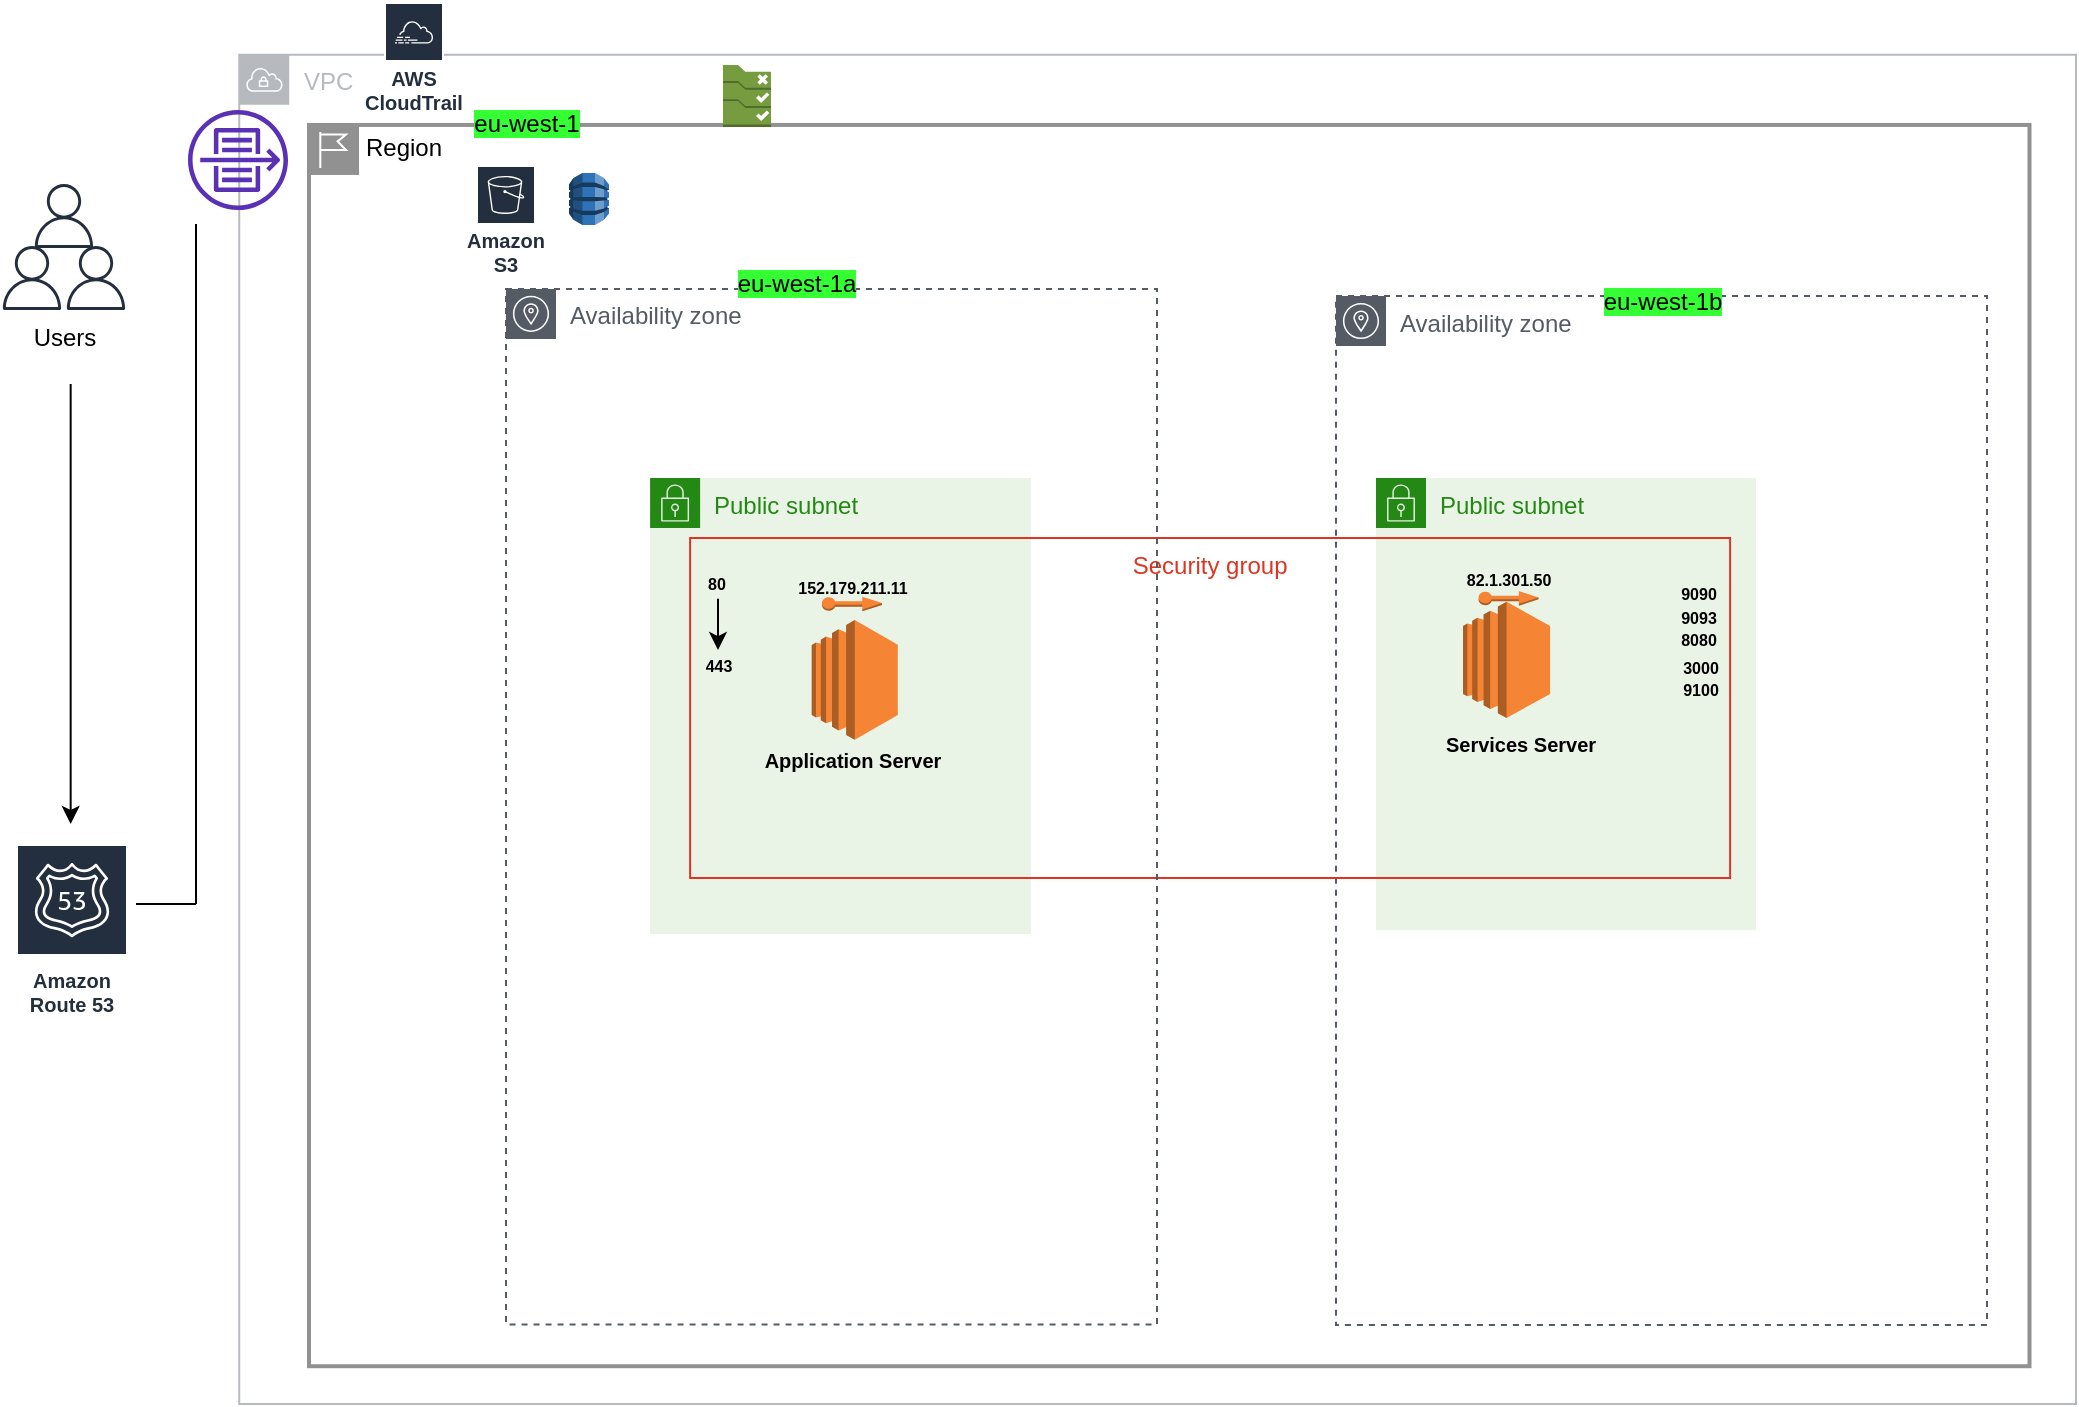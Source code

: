 <mxfile version="13.0.1" type="device"><diagram id="Ht1M8jgEwFfnCIfOTk4-" name="Page-1"><mxGraphModel dx="1685" dy="843" grid="1" gridSize="10" guides="1" tooltips="1" connect="1" arrows="1" fold="1" page="1" pageScale="1" pageWidth="1169" pageHeight="827" math="0" shadow="0"><root><mxCell id="0"/><mxCell id="1" parent="0"/><mxCell id="4hxOiwEDf_cxYio3ehbI-3" value="" style="group" parent="1" vertex="1" connectable="0"><mxGeometry x="190" y="80" width="930" height="680" as="geometry"/></mxCell><mxCell id="4hxOiwEDf_cxYio3ehbI-1" value="VPC" style="outlineConnect=0;gradientColor=none;html=1;whiteSpace=wrap;fontSize=12;fontStyle=0;shape=mxgraph.aws4.group;grIcon=mxgraph.aws4.group_vpc;strokeColor=#B6BABF;fillColor=none;verticalAlign=top;align=left;spacingLeft=30;fontColor=#B6BABF;dashed=0;" parent="4hxOiwEDf_cxYio3ehbI-3" vertex="1"><mxGeometry x="11.625" y="5.397" width="918.375" height="674.603" as="geometry"/></mxCell><mxCell id="4hxOiwEDf_cxYio3ehbI-36" value="" style="outlineConnect=0;fontColor=#232F3E;gradientColor=none;fillColor=#5A30B5;strokeColor=none;dashed=0;verticalLabelPosition=bottom;verticalAlign=top;align=center;html=1;fontSize=12;fontStyle=0;aspect=fixed;pointerEvents=1;shape=mxgraph.aws4.flow_logs;" parent="4hxOiwEDf_cxYio3ehbI-3" vertex="1"><mxGeometry x="-14" y="33" width="50" height="50" as="geometry"/></mxCell><mxCell id="4hxOiwEDf_cxYio3ehbI-41" value="" style="group" parent="4hxOiwEDf_cxYio3ehbI-3" vertex="1" connectable="0"><mxGeometry x="46.5" y="13" width="860.25" height="648.111" as="geometry"/></mxCell><mxCell id="4hxOiwEDf_cxYio3ehbI-19" value="Region" style="shape=mxgraph.ibm.box;prType=region;fontStyle=0;verticalAlign=top;align=left;spacingLeft=32;spacingTop=4;fillColor=none;rounded=0;whiteSpace=wrap;html=1;strokeColor=#919191;strokeWidth=2;dashed=0;container=1;spacing=-4;collapsible=0;" parent="4hxOiwEDf_cxYio3ehbI-41" vertex="1"><mxGeometry y="27.476" width="860.25" height="620.635" as="geometry"/></mxCell><mxCell id="4hxOiwEDf_cxYio3ehbI-23" value="&lt;span style=&quot;background-color: rgb(51 , 255 , 51)&quot;&gt;eu-west-1&lt;/span&gt;" style="text;html=1;resizable=0;autosize=1;align=center;verticalAlign=middle;points=[];fillColor=none;strokeColor=none;rounded=0;" parent="4hxOiwEDf_cxYio3ehbI-19" vertex="1"><mxGeometry x="73.5" y="-10.476" width="70" height="20" as="geometry"/></mxCell><mxCell id="4hxOiwEDf_cxYio3ehbI-39" value="" style="outlineConnect=0;dashed=0;verticalLabelPosition=bottom;verticalAlign=top;align=center;html=1;shape=mxgraph.aws3.config_rule;fillColor=#759C3E;gradientColor=none;" parent="4hxOiwEDf_cxYio3ehbI-19" vertex="1"><mxGeometry x="207" y="-30" width="24" height="31" as="geometry"/></mxCell><mxCell id="LFQnLahyKfaV2uwrGZC0-2" value="Amazon S3" style="outlineConnect=0;fontColor=#232F3E;gradientColor=none;strokeColor=#ffffff;fillColor=#232F3E;dashed=0;verticalLabelPosition=middle;verticalAlign=bottom;align=center;html=1;whiteSpace=wrap;fontSize=10;fontStyle=1;spacing=3;shape=mxgraph.aws4.productIcon;prIcon=mxgraph.aws4.s3;" parent="4hxOiwEDf_cxYio3ehbI-19" vertex="1"><mxGeometry x="83.5" y="20.004" width="30" height="60" as="geometry"/></mxCell><mxCell id="4hxOiwEDf_cxYio3ehbI-21" value="Availability zone" style="outlineConnect=0;gradientColor=none;html=1;whiteSpace=wrap;fontSize=12;fontStyle=0;shape=mxgraph.aws4.group;grIcon=mxgraph.aws4.group_availability_zone;strokeColor=#545B64;fillColor=none;verticalAlign=top;align=left;spacingLeft=30;fontColor=#545B64;dashed=1;" parent="4hxOiwEDf_cxYio3ehbI-19" vertex="1"><mxGeometry x="513.5" y="85.545" width="325.5" height="514.455" as="geometry"/></mxCell><mxCell id="4hxOiwEDf_cxYio3ehbI-26" value="&lt;span style=&quot;background-color: rgb(51 , 255 , 51)&quot;&gt;eu-west-1b&lt;/span&gt;" style="text;html=1;resizable=0;autosize=1;align=center;verticalAlign=middle;points=[];fillColor=none;strokeColor=none;rounded=0;" parent="4hxOiwEDf_cxYio3ehbI-19" vertex="1"><mxGeometry x="641.25" y="78.163" width="70" height="20" as="geometry"/></mxCell><mxCell id="LFQnLahyKfaV2uwrGZC0-48" value="" style="outlineConnect=0;dashed=0;verticalLabelPosition=bottom;verticalAlign=top;align=center;html=1;shape=mxgraph.aws3.dynamo_db;fillColor=#2E73B8;gradientColor=none;" parent="4hxOiwEDf_cxYio3ehbI-19" vertex="1"><mxGeometry x="130" y="24" width="20" height="26" as="geometry"/></mxCell><mxCell id="LFQnLahyKfaV2uwrGZC0-111" value="" style="group" parent="4hxOiwEDf_cxYio3ehbI-19" vertex="1" connectable="0"><mxGeometry x="553.5" y="176.52" width="170" height="314.004" as="geometry"/></mxCell><mxCell id="LFQnLahyKfaV2uwrGZC0-109" value="Public subnet" style="points=[[0,0],[0.25,0],[0.5,0],[0.75,0],[1,0],[1,0.25],[1,0.5],[1,0.75],[1,1],[0.75,1],[0.5,1],[0.25,1],[0,1],[0,0.75],[0,0.5],[0,0.25]];outlineConnect=0;gradientColor=none;html=1;whiteSpace=wrap;fontSize=12;fontStyle=0;shape=mxgraph.aws4.group;grIcon=mxgraph.aws4.group_security_group;grStroke=0;strokeColor=#248814;fillColor=#E9F3E6;verticalAlign=top;align=left;spacingLeft=30;fontColor=#248814;dashed=0;" parent="LFQnLahyKfaV2uwrGZC0-111" vertex="1"><mxGeometry x="-20" width="190" height="226.15" as="geometry"/></mxCell><mxCell id="LFQnLahyKfaV2uwrGZC0-44" value="" style="group" parent="LFQnLahyKfaV2uwrGZC0-111" vertex="1" connectable="0"><mxGeometry x="-382.94" y="0.004" width="540" height="314" as="geometry"/></mxCell><mxCell id="LFQnLahyKfaV2uwrGZC0-16" value="Public subnet" style="points=[[0,0],[0.25,0],[0.5,0],[0.75,0],[1,0],[1,0.25],[1,0.5],[1,0.75],[1,1],[0.75,1],[0.5,1],[0.25,1],[0,1],[0,0.75],[0,0.5],[0,0.25]];outlineConnect=0;gradientColor=none;html=1;whiteSpace=wrap;fontSize=12;fontStyle=0;shape=mxgraph.aws4.group;grIcon=mxgraph.aws4.group_security_group;grStroke=0;strokeColor=#248814;fillColor=#E9F3E6;verticalAlign=top;align=left;spacingLeft=30;fontColor=#248814;dashed=0;" parent="LFQnLahyKfaV2uwrGZC0-44" vertex="1"><mxGeometry width="190.38" height="228" as="geometry"/></mxCell><mxCell id="MPBI4vENH0jxkH9WE2M5-2" value="Security group" style="fillColor=none;strokeColor=#DD3522;verticalAlign=top;fontStyle=0;fontColor=#DD3522;" parent="LFQnLahyKfaV2uwrGZC0-44" vertex="1"><mxGeometry x="20" y="30" width="520" height="170" as="geometry"/></mxCell><mxCell id="LFQnLahyKfaV2uwrGZC0-43" value="" style="group" parent="LFQnLahyKfaV2uwrGZC0-44" vertex="1" connectable="0"><mxGeometry x="55.76" y="71" width="90.1" height="83.88" as="geometry"/></mxCell><mxCell id="LFQnLahyKfaV2uwrGZC0-41" value="" style="outlineConnect=0;dashed=0;verticalLabelPosition=bottom;verticalAlign=top;align=center;html=1;shape=mxgraph.aws3.ec2;fillColor=#F58534;gradientColor=none;" parent="LFQnLahyKfaV2uwrGZC0-43" vertex="1"><mxGeometry x="25.028" width="43.048" height="59.914" as="geometry"/></mxCell><mxCell id="LFQnLahyKfaV2uwrGZC0-42" value="&lt;b&gt;&lt;font style=&quot;font-size: 10px&quot;&gt;Application Server&lt;/font&gt;&lt;/b&gt;" style="text;html=1;resizable=0;autosize=1;align=center;verticalAlign=middle;points=[];fillColor=none;strokeColor=none;rounded=0;" parent="LFQnLahyKfaV2uwrGZC0-43" vertex="1"><mxGeometry x="-4.733" y="59.914" width="100" height="20" as="geometry"/></mxCell><mxCell id="MPBI4vENH0jxkH9WE2M5-4" value="&lt;b&gt;&lt;font style=&quot;font-size: 8px&quot;&gt;80&lt;/font&gt;&lt;/b&gt;" style="text;html=1;resizable=0;autosize=1;align=center;verticalAlign=middle;points=[];fillColor=none;strokeColor=none;rounded=0;" parent="LFQnLahyKfaV2uwrGZC0-44" vertex="1"><mxGeometry x="22.937" y="41.884" width="20" height="20" as="geometry"/></mxCell><mxCell id="MPBI4vENH0jxkH9WE2M5-20" value="" style="outlineConnect=0;dashed=0;verticalLabelPosition=bottom;verticalAlign=top;align=center;html=1;shape=mxgraph.aws3.ec2;fillColor=#F58534;gradientColor=none;" parent="LFQnLahyKfaV2uwrGZC0-44" vertex="1"><mxGeometry x="406.44" y="61.88" width="43.56" height="58.12" as="geometry"/></mxCell><mxCell id="MPBI4vENH0jxkH9WE2M5-21" value="&lt;b&gt;&lt;font style=&quot;font-size: 10px&quot;&gt;Services Server&lt;/font&gt;&lt;/b&gt;" style="text;html=1;resizable=0;autosize=1;align=center;verticalAlign=middle;points=[];fillColor=none;strokeColor=none;rounded=0;" parent="LFQnLahyKfaV2uwrGZC0-44" vertex="1"><mxGeometry x="389.997" y="123.004" width="90" height="20" as="geometry"/></mxCell><mxCell id="MPBI4vENH0jxkH9WE2M5-25" value="" style="outlineConnect=0;dashed=0;verticalLabelPosition=bottom;verticalAlign=top;align=center;html=1;shape=mxgraph.aws3.elastic_ip;fillColor=#F58534;gradientColor=none;" parent="LFQnLahyKfaV2uwrGZC0-44" vertex="1"><mxGeometry x="414.22" y="56.55" width="30" height="7.33" as="geometry"/></mxCell><mxCell id="MPBI4vENH0jxkH9WE2M5-27" value="&lt;span style=&quot;font-size: 8px&quot;&gt;&lt;b&gt;82.1.301.50&lt;/b&gt;&lt;/span&gt;" style="text;html=1;resizable=0;autosize=1;align=center;verticalAlign=middle;points=[];fillColor=none;strokeColor=none;rounded=0;" parent="LFQnLahyKfaV2uwrGZC0-44" vertex="1"><mxGeometry x="399.217" y="39.884" width="60" height="20" as="geometry"/></mxCell><mxCell id="4hxOiwEDf_cxYio3ehbI-16" value="" style="group" parent="1" vertex="1" connectable="0"><mxGeometry x="82" y="150" width="64" height="87" as="geometry"/></mxCell><mxCell id="4hxOiwEDf_cxYio3ehbI-13" value="" style="group" parent="4hxOiwEDf_cxYio3ehbI-16" vertex="1" connectable="0"><mxGeometry width="64" height="63" as="geometry"/></mxCell><mxCell id="4hxOiwEDf_cxYio3ehbI-8" value="" style="outlineConnect=0;fontColor=#232F3E;gradientColor=none;fillColor=#232F3E;strokeColor=none;dashed=0;verticalLabelPosition=bottom;verticalAlign=top;align=center;html=1;fontSize=12;fontStyle=0;aspect=fixed;pointerEvents=1;shape=mxgraph.aws4.user;" parent="4hxOiwEDf_cxYio3ehbI-13" vertex="1"><mxGeometry y="31" width="32" height="32" as="geometry"/></mxCell><mxCell id="4hxOiwEDf_cxYio3ehbI-11" value="" style="outlineConnect=0;fontColor=#232F3E;gradientColor=none;fillColor=#232F3E;strokeColor=none;dashed=0;verticalLabelPosition=bottom;verticalAlign=top;align=center;html=1;fontSize=12;fontStyle=0;aspect=fixed;pointerEvents=1;shape=mxgraph.aws4.user;" parent="4hxOiwEDf_cxYio3ehbI-13" vertex="1"><mxGeometry x="32" y="31" width="32" height="32" as="geometry"/></mxCell><mxCell id="4hxOiwEDf_cxYio3ehbI-10" value="" style="outlineConnect=0;fontColor=#232F3E;gradientColor=none;fillColor=#232F3E;strokeColor=none;dashed=0;verticalLabelPosition=bottom;verticalAlign=top;align=center;html=1;fontSize=12;fontStyle=0;aspect=fixed;pointerEvents=1;shape=mxgraph.aws4.user;" parent="4hxOiwEDf_cxYio3ehbI-13" vertex="1"><mxGeometry x="16" width="32" height="32" as="geometry"/></mxCell><mxCell id="4hxOiwEDf_cxYio3ehbI-14" value="Users" style="text;html=1;resizable=0;autosize=1;align=center;verticalAlign=middle;points=[];fillColor=none;strokeColor=none;rounded=0;" parent="4hxOiwEDf_cxYio3ehbI-16" vertex="1"><mxGeometry x="7" y="67" width="50" height="20" as="geometry"/></mxCell><mxCell id="4hxOiwEDf_cxYio3ehbI-17" value="Amazon Route 53" style="outlineConnect=0;fontColor=#232F3E;gradientColor=none;strokeColor=#ffffff;fillColor=#232F3E;dashed=0;verticalLabelPosition=middle;verticalAlign=bottom;align=center;html=1;whiteSpace=wrap;fontSize=10;fontStyle=1;spacing=3;shape=mxgraph.aws4.productIcon;prIcon=mxgraph.aws4.route_53;" parent="1" vertex="1"><mxGeometry x="90" y="480" width="56" height="90" as="geometry"/></mxCell><mxCell id="4hxOiwEDf_cxYio3ehbI-38" value="AWS&#10;CloudTrail" style="outlineConnect=0;fontColor=#232F3E;gradientColor=none;strokeColor=#ffffff;fillColor=#232F3E;dashed=0;verticalLabelPosition=middle;verticalAlign=bottom;align=center;html=1;whiteSpace=wrap;fontSize=10;fontStyle=1;spacing=3;shape=mxgraph.aws4.productIcon;prIcon=mxgraph.aws4.cloudtrail;" parent="1" vertex="1"><mxGeometry x="274" y="59" width="30" height="60" as="geometry"/></mxCell><mxCell id="LFQnLahyKfaV2uwrGZC0-5" value="" style="endArrow=classic;html=1;" parent="1" edge="1"><mxGeometry width="50" height="50" relative="1" as="geometry"><mxPoint x="117.33" y="250" as="sourcePoint"/><mxPoint x="117.33" y="470" as="targetPoint"/></mxGeometry></mxCell><mxCell id="LFQnLahyKfaV2uwrGZC0-10" value="" style="endArrow=none;html=1;" parent="1" edge="1"><mxGeometry width="50" height="50" relative="1" as="geometry"><mxPoint x="180" y="510" as="sourcePoint"/><mxPoint x="180" y="170" as="targetPoint"/></mxGeometry></mxCell><mxCell id="LFQnLahyKfaV2uwrGZC0-11" value="" style="endArrow=none;html=1;" parent="1" edge="1"><mxGeometry width="50" height="50" relative="1" as="geometry"><mxPoint x="150" y="510" as="sourcePoint"/><mxPoint x="180" y="510" as="targetPoint"/></mxGeometry></mxCell><mxCell id="4hxOiwEDf_cxYio3ehbI-20" value="Availability zone" style="outlineConnect=0;gradientColor=none;html=1;whiteSpace=wrap;fontSize=12;fontStyle=0;shape=mxgraph.aws4.group;grIcon=mxgraph.aws4.group_availability_zone;strokeColor=#545B64;fillColor=none;verticalAlign=top;align=left;spacingLeft=30;fontColor=#545B64;dashed=1;" parent="1" vertex="1"><mxGeometry x="335" y="202.44" width="325.5" height="517.78" as="geometry"/></mxCell><mxCell id="4hxOiwEDf_cxYio3ehbI-25" value="&lt;span style=&quot;background-color: rgb(51 , 255 , 51)&quot;&gt;eu-west-1a&lt;/span&gt;" style="text;html=1;resizable=0;autosize=1;align=center;verticalAlign=middle;points=[];fillColor=none;strokeColor=none;rounded=0;" parent="1" vertex="1"><mxGeometry x="444.62" y="190" width="70" height="20" as="geometry"/></mxCell><mxCell id="EJLRSNUfBV3RQpEbHgfo-7" value="" style="edgeStyle=orthogonalEdgeStyle;rounded=0;orthogonalLoop=1;jettySize=auto;html=1;" edge="1" parent="1"><mxGeometry relative="1" as="geometry"><mxPoint x="441" y="357.334" as="sourcePoint"/><mxPoint x="441" y="383.004" as="targetPoint"/></mxGeometry></mxCell><mxCell id="MPBI4vENH0jxkH9WE2M5-6" value="&lt;b&gt;&lt;font style=&quot;font-size: 8px&quot;&gt;443&lt;/font&gt;&lt;/b&gt;" style="text;html=1;resizable=0;autosize=1;align=center;verticalAlign=middle;points=[];fillColor=none;strokeColor=none;rounded=0;" parent="1" vertex="1"><mxGeometry x="425.997" y="380.334" width="30" height="20" as="geometry"/></mxCell><mxCell id="MPBI4vENH0jxkH9WE2M5-7" value="&lt;b&gt;&lt;font style=&quot;font-size: 8px&quot;&gt;8080&lt;/font&gt;&lt;/b&gt;" style="text;html=1;resizable=0;autosize=1;align=center;verticalAlign=middle;points=[];fillColor=none;strokeColor=none;rounded=0;" parent="1" vertex="1"><mxGeometry x="915.557" y="367.334" width="30" height="20" as="geometry"/></mxCell><mxCell id="MPBI4vENH0jxkH9WE2M5-10" value="&lt;b&gt;&lt;font style=&quot;font-size: 8px&quot;&gt;9090&lt;/font&gt;&lt;/b&gt;" style="text;html=1;resizable=0;autosize=1;align=center;verticalAlign=middle;points=[];fillColor=none;strokeColor=none;rounded=0;" parent="1" vertex="1"><mxGeometry x="915.557" y="344.334" width="30" height="20" as="geometry"/></mxCell><mxCell id="MPBI4vENH0jxkH9WE2M5-11" value="&lt;b&gt;&lt;font style=&quot;font-size: 8px&quot;&gt;9100&lt;/font&gt;&lt;/b&gt;" style="text;html=1;resizable=0;autosize=1;align=center;verticalAlign=middle;points=[];fillColor=none;strokeColor=none;rounded=0;" parent="1" vertex="1"><mxGeometry x="916.557" y="392.334" width="30" height="20" as="geometry"/></mxCell><mxCell id="MPBI4vENH0jxkH9WE2M5-15" value="&lt;b&gt;&lt;font style=&quot;font-size: 8px&quot;&gt;9093&lt;/font&gt;&lt;/b&gt;" style="text;html=1;resizable=0;autosize=1;align=center;verticalAlign=middle;points=[];fillColor=none;strokeColor=none;rounded=0;" parent="1" vertex="1"><mxGeometry x="915.557" y="356.004" width="30" height="20" as="geometry"/></mxCell><mxCell id="MPBI4vENH0jxkH9WE2M5-19" value="&lt;b&gt;&lt;font style=&quot;font-size: 8px&quot;&gt;3000&lt;/font&gt;&lt;/b&gt;" style="text;html=1;resizable=0;autosize=1;align=center;verticalAlign=middle;points=[];fillColor=none;strokeColor=none;rounded=0;" parent="1" vertex="1"><mxGeometry x="916.557" y="381.004" width="30" height="20" as="geometry"/></mxCell><mxCell id="MPBI4vENH0jxkH9WE2M5-24" value="" style="outlineConnect=0;dashed=0;verticalLabelPosition=bottom;verticalAlign=top;align=center;html=1;shape=mxgraph.aws3.elastic_ip;fillColor=#F58534;gradientColor=none;" parent="1" vertex="1"><mxGeometry x="493" y="356.33" width="30" height="7.33" as="geometry"/></mxCell><mxCell id="MPBI4vENH0jxkH9WE2M5-26" value="&lt;span style=&quot;font-size: 8px&quot;&gt;&lt;b&gt;152.179.211.11&lt;/b&gt;&lt;/span&gt;" style="text;html=1;resizable=0;autosize=1;align=center;verticalAlign=middle;points=[];fillColor=none;strokeColor=none;rounded=0;" parent="1" vertex="1"><mxGeometry x="472.997" y="340.664" width="70" height="20" as="geometry"/></mxCell></root></mxGraphModel></diagram></mxfile>